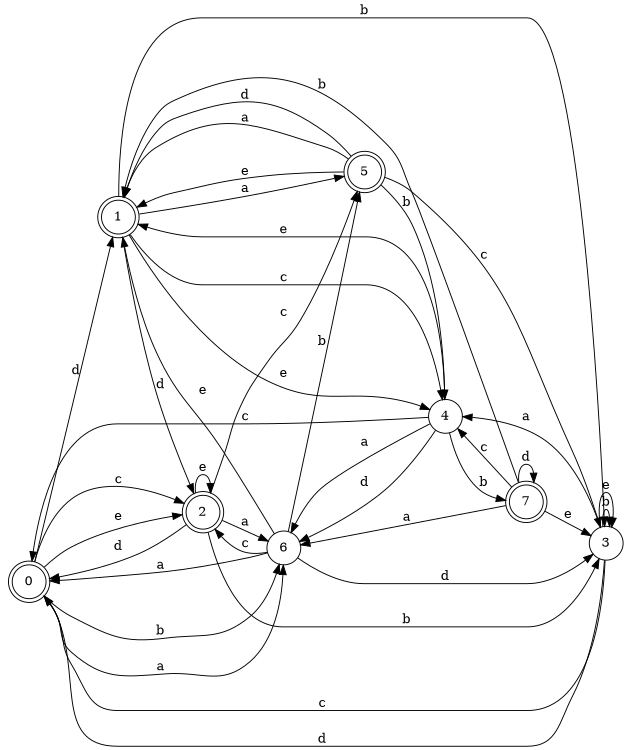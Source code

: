 digraph n7_6 {
__start0 [label="" shape="none"];

rankdir=LR;
size="8,5";

s0 [style="rounded,filled", color="black", fillcolor="white" shape="doublecircle", label="0"];
s1 [style="rounded,filled", color="black", fillcolor="white" shape="doublecircle", label="1"];
s2 [style="rounded,filled", color="black", fillcolor="white" shape="doublecircle", label="2"];
s3 [style="filled", color="black", fillcolor="white" shape="circle", label="3"];
s4 [style="filled", color="black", fillcolor="white" shape="circle", label="4"];
s5 [style="rounded,filled", color="black", fillcolor="white" shape="doublecircle", label="5"];
s6 [style="filled", color="black", fillcolor="white" shape="circle", label="6"];
s7 [style="rounded,filled", color="black", fillcolor="white" shape="doublecircle", label="7"];
s0 -> s6 [label="a"];
s0 -> s6 [label="b"];
s0 -> s2 [label="c"];
s0 -> s1 [label="d"];
s0 -> s2 [label="e"];
s1 -> s5 [label="a"];
s1 -> s3 [label="b"];
s1 -> s4 [label="c"];
s1 -> s2 [label="d"];
s1 -> s4 [label="e"];
s2 -> s6 [label="a"];
s2 -> s3 [label="b"];
s2 -> s5 [label="c"];
s2 -> s0 [label="d"];
s2 -> s2 [label="e"];
s3 -> s4 [label="a"];
s3 -> s3 [label="b"];
s3 -> s0 [label="c"];
s3 -> s0 [label="d"];
s3 -> s3 [label="e"];
s4 -> s6 [label="a"];
s4 -> s7 [label="b"];
s4 -> s0 [label="c"];
s4 -> s6 [label="d"];
s4 -> s1 [label="e"];
s5 -> s1 [label="a"];
s5 -> s4 [label="b"];
s5 -> s3 [label="c"];
s5 -> s1 [label="d"];
s5 -> s1 [label="e"];
s6 -> s0 [label="a"];
s6 -> s5 [label="b"];
s6 -> s2 [label="c"];
s6 -> s3 [label="d"];
s6 -> s1 [label="e"];
s7 -> s6 [label="a"];
s7 -> s1 [label="b"];
s7 -> s4 [label="c"];
s7 -> s7 [label="d"];
s7 -> s3 [label="e"];

}